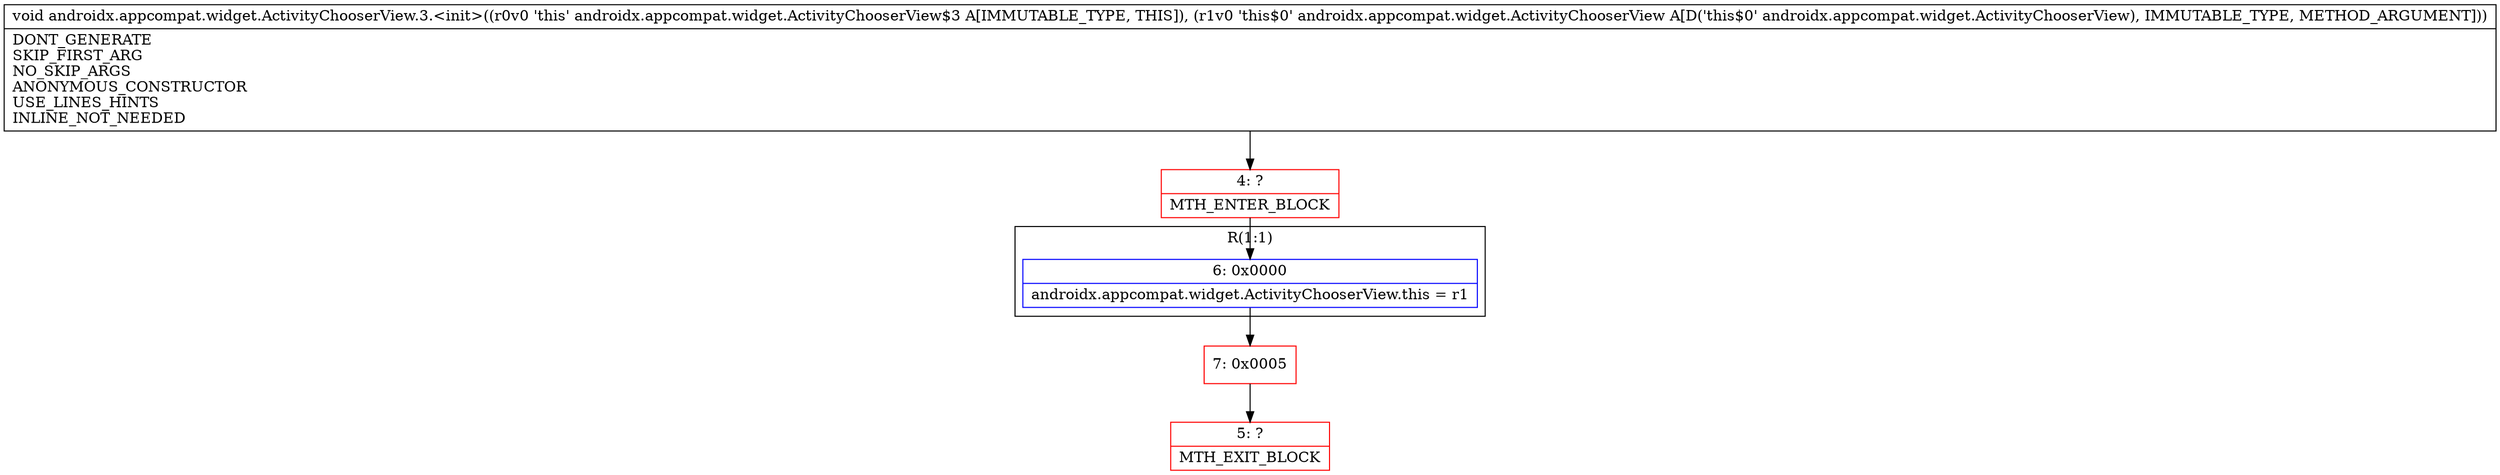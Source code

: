 digraph "CFG forandroidx.appcompat.widget.ActivityChooserView.3.\<init\>(Landroidx\/appcompat\/widget\/ActivityChooserView;)V" {
subgraph cluster_Region_1322802952 {
label = "R(1:1)";
node [shape=record,color=blue];
Node_6 [shape=record,label="{6\:\ 0x0000|androidx.appcompat.widget.ActivityChooserView.this = r1\l}"];
}
Node_4 [shape=record,color=red,label="{4\:\ ?|MTH_ENTER_BLOCK\l}"];
Node_7 [shape=record,color=red,label="{7\:\ 0x0005}"];
Node_5 [shape=record,color=red,label="{5\:\ ?|MTH_EXIT_BLOCK\l}"];
MethodNode[shape=record,label="{void androidx.appcompat.widget.ActivityChooserView.3.\<init\>((r0v0 'this' androidx.appcompat.widget.ActivityChooserView$3 A[IMMUTABLE_TYPE, THIS]), (r1v0 'this$0' androidx.appcompat.widget.ActivityChooserView A[D('this$0' androidx.appcompat.widget.ActivityChooserView), IMMUTABLE_TYPE, METHOD_ARGUMENT]))  | DONT_GENERATE\lSKIP_FIRST_ARG\lNO_SKIP_ARGS\lANONYMOUS_CONSTRUCTOR\lUSE_LINES_HINTS\lINLINE_NOT_NEEDED\l}"];
MethodNode -> Node_4;Node_6 -> Node_7;
Node_4 -> Node_6;
Node_7 -> Node_5;
}


